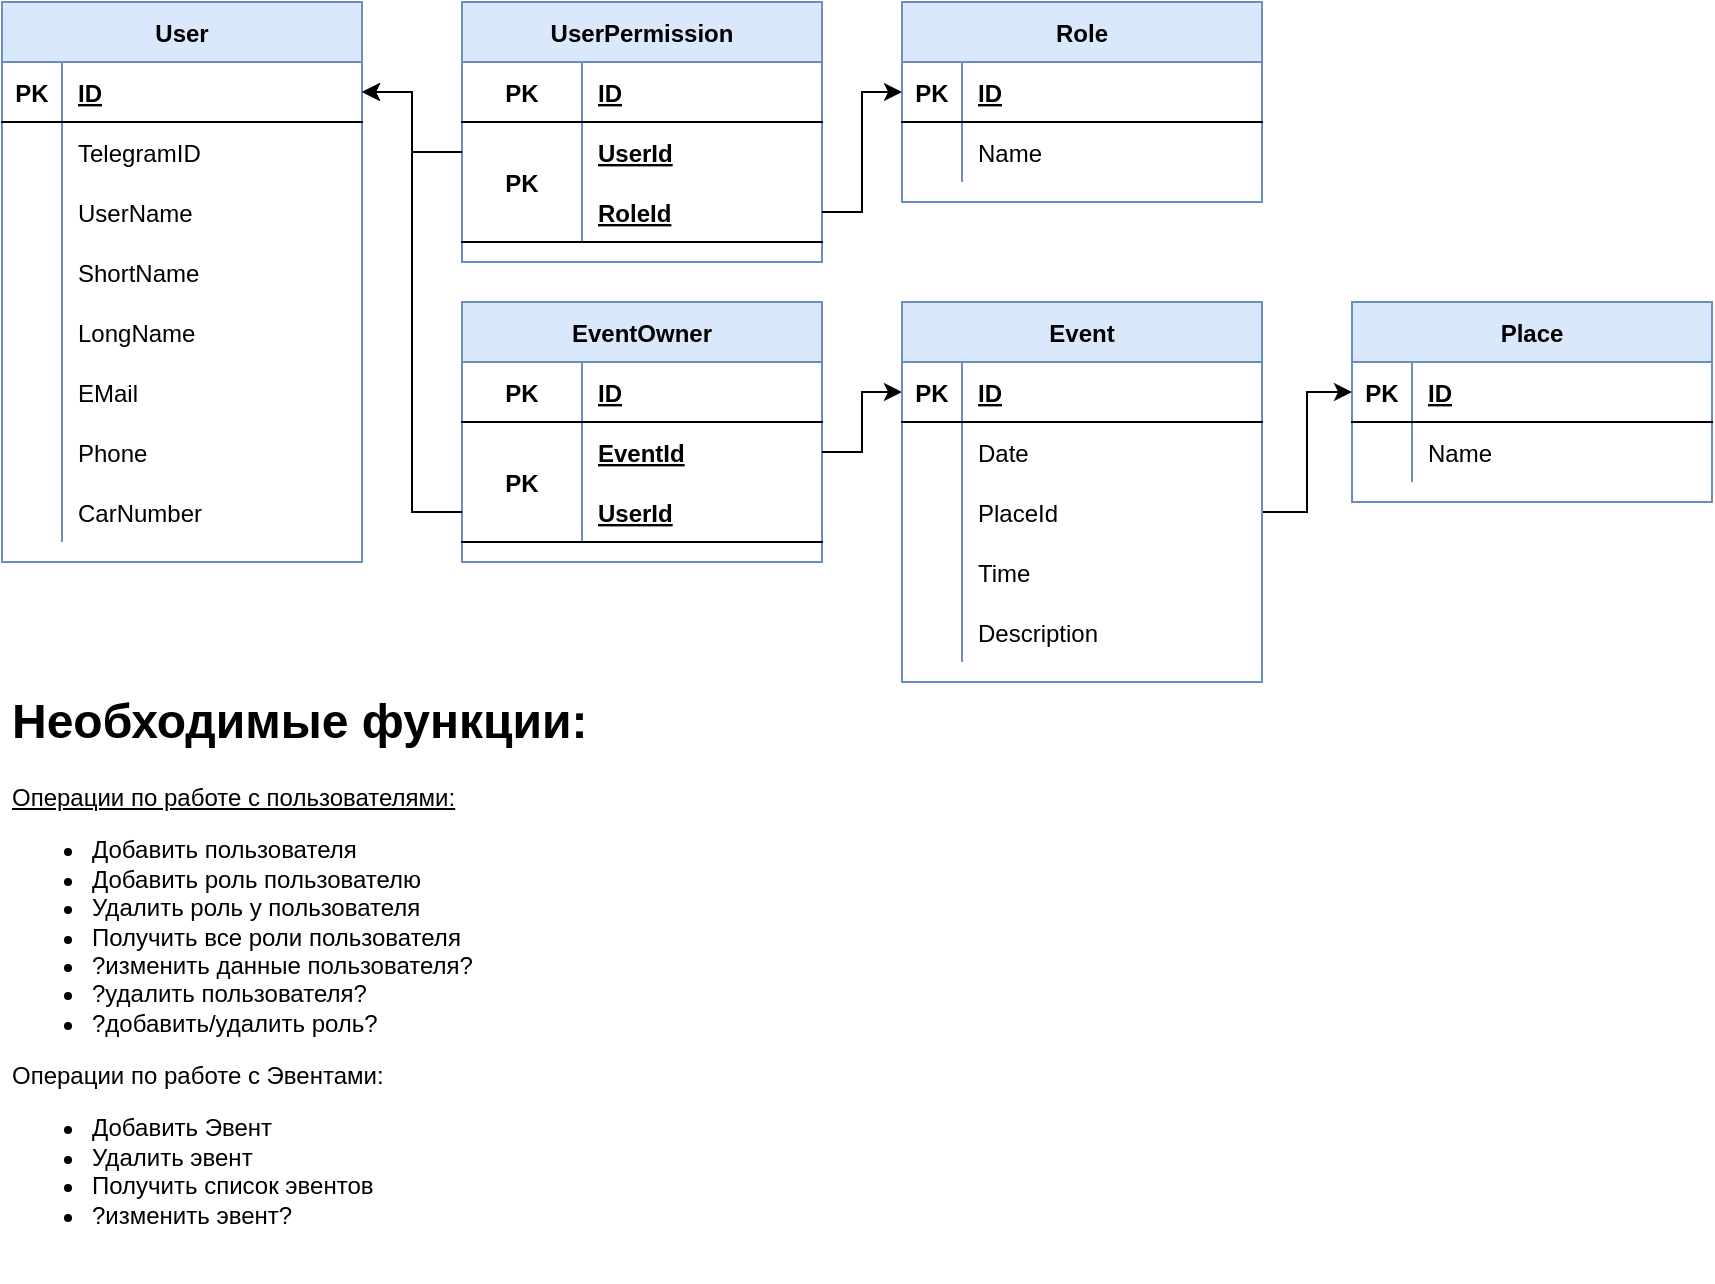 <mxfile version="18.0.2" type="github">
  <diagram name="DataBase" id="b520641d-4fe3-3701-9064-5fc419738815">
    <mxGraphModel dx="1046" dy="1016" grid="1" gridSize="10" guides="1" tooltips="1" connect="1" arrows="1" fold="1" page="1" pageScale="1" pageWidth="1100" pageHeight="850" background="none" math="0" shadow="0">
      <root>
        <mxCell id="0" />
        <mxCell id="1" parent="0" />
        <mxCell id="Hc4I29I4Gfb-5-__RpUP-2" value="UserPermission" style="shape=table;startSize=30;container=1;collapsible=1;childLayout=tableLayout;fixedRows=1;rowLines=0;fontStyle=1;align=center;resizeLast=1;rounded=0;fillColor=#dae8fc;strokeColor=#6c8ebf;" parent="1" vertex="1">
          <mxGeometry x="475" y="130" width="180" height="130" as="geometry" />
        </mxCell>
        <mxCell id="Hc4I29I4Gfb-5-__RpUP-3" style="shape=tableRow;horizontal=0;startSize=0;swimlaneHead=0;swimlaneBody=0;fillColor=none;collapsible=0;dropTarget=0;points=[[0,0.5],[1,0.5]];portConstraint=eastwest;top=0;left=0;right=0;bottom=0;rounded=0;" parent="Hc4I29I4Gfb-5-__RpUP-2" vertex="1">
          <mxGeometry y="30" width="180" height="30" as="geometry" />
        </mxCell>
        <mxCell id="Hc4I29I4Gfb-5-__RpUP-4" value="PK" style="shape=partialRectangle;connectable=0;fillColor=none;top=0;left=0;bottom=1;right=0;fontStyle=1;overflow=hidden;rounded=0;" parent="Hc4I29I4Gfb-5-__RpUP-3" vertex="1">
          <mxGeometry width="60" height="30" as="geometry">
            <mxRectangle width="60" height="30" as="alternateBounds" />
          </mxGeometry>
        </mxCell>
        <mxCell id="Hc4I29I4Gfb-5-__RpUP-5" value="ID" style="shape=partialRectangle;connectable=0;fillColor=none;top=0;left=0;bottom=1;right=0;align=left;spacingLeft=6;fontStyle=5;overflow=hidden;rounded=0;" parent="Hc4I29I4Gfb-5-__RpUP-3" vertex="1">
          <mxGeometry x="60" width="120" height="30" as="geometry">
            <mxRectangle width="120" height="30" as="alternateBounds" />
          </mxGeometry>
        </mxCell>
        <mxCell id="Hc4I29I4Gfb-5-__RpUP-6" value="" style="shape=tableRow;horizontal=0;startSize=0;swimlaneHead=0;swimlaneBody=0;fillColor=none;collapsible=0;dropTarget=0;points=[[0,0.5],[1,0.5]];portConstraint=eastwest;top=0;left=0;right=0;bottom=0;rounded=0;" parent="Hc4I29I4Gfb-5-__RpUP-2" vertex="1">
          <mxGeometry y="60" width="180" height="30" as="geometry" />
        </mxCell>
        <mxCell id="Hc4I29I4Gfb-5-__RpUP-7" value="PK" style="shape=partialRectangle;connectable=0;fillColor=none;top=0;left=0;bottom=0;right=0;fontStyle=1;overflow=hidden;rounded=0;rowspan=2;colspan=1;" parent="Hc4I29I4Gfb-5-__RpUP-6" vertex="1">
          <mxGeometry width="60" height="60" as="geometry">
            <mxRectangle width="60" height="30" as="alternateBounds" />
          </mxGeometry>
        </mxCell>
        <mxCell id="Hc4I29I4Gfb-5-__RpUP-8" value="UserId" style="shape=partialRectangle;connectable=0;fillColor=none;top=0;left=0;bottom=0;right=0;align=left;spacingLeft=6;fontStyle=5;overflow=hidden;rounded=0;" parent="Hc4I29I4Gfb-5-__RpUP-6" vertex="1">
          <mxGeometry x="60" width="120" height="30" as="geometry">
            <mxRectangle width="120" height="30" as="alternateBounds" />
          </mxGeometry>
        </mxCell>
        <mxCell id="Hc4I29I4Gfb-5-__RpUP-9" value="" style="shape=tableRow;horizontal=0;startSize=0;swimlaneHead=0;swimlaneBody=0;fillColor=none;collapsible=0;dropTarget=0;points=[[0,0.5],[1,0.5]];portConstraint=eastwest;top=0;left=0;right=0;bottom=1;rounded=0;" parent="Hc4I29I4Gfb-5-__RpUP-2" vertex="1">
          <mxGeometry y="90" width="180" height="30" as="geometry" />
        </mxCell>
        <mxCell id="Hc4I29I4Gfb-5-__RpUP-10" value="PK,FK2" style="shape=partialRectangle;connectable=0;fillColor=none;top=0;left=0;bottom=0;right=0;fontStyle=1;overflow=hidden;rounded=0;" parent="Hc4I29I4Gfb-5-__RpUP-9" vertex="1" visible="0">
          <mxGeometry width="60" height="30" as="geometry">
            <mxRectangle width="60" height="30" as="alternateBounds" />
          </mxGeometry>
        </mxCell>
        <mxCell id="Hc4I29I4Gfb-5-__RpUP-11" value="RoleId" style="shape=partialRectangle;connectable=0;fillColor=none;top=0;left=0;bottom=0;right=0;align=left;spacingLeft=6;fontStyle=5;overflow=hidden;rounded=0;" parent="Hc4I29I4Gfb-5-__RpUP-9" vertex="1">
          <mxGeometry x="60" width="120" height="30" as="geometry">
            <mxRectangle width="120" height="30" as="alternateBounds" />
          </mxGeometry>
        </mxCell>
        <mxCell id="Hc4I29I4Gfb-5-__RpUP-12" value="User" style="shape=table;startSize=30;container=1;collapsible=1;childLayout=tableLayout;fixedRows=1;rowLines=0;fontStyle=1;align=center;resizeLast=1;rounded=0;fillColor=#dae8fc;strokeColor=#6c8ebf;" parent="1" vertex="1">
          <mxGeometry x="245" y="130" width="180" height="280" as="geometry" />
        </mxCell>
        <mxCell id="Hc4I29I4Gfb-5-__RpUP-13" value="" style="shape=tableRow;horizontal=0;startSize=0;swimlaneHead=0;swimlaneBody=0;fillColor=none;collapsible=0;dropTarget=0;points=[[0,0.5],[1,0.5]];portConstraint=eastwest;top=0;left=0;right=0;bottom=1;rounded=0;" parent="Hc4I29I4Gfb-5-__RpUP-12" vertex="1">
          <mxGeometry y="30" width="180" height="30" as="geometry" />
        </mxCell>
        <mxCell id="Hc4I29I4Gfb-5-__RpUP-14" value="PK" style="shape=partialRectangle;connectable=0;fillColor=none;top=0;left=0;bottom=0;right=0;fontStyle=1;overflow=hidden;rounded=0;" parent="Hc4I29I4Gfb-5-__RpUP-13" vertex="1">
          <mxGeometry width="30" height="30" as="geometry">
            <mxRectangle width="30" height="30" as="alternateBounds" />
          </mxGeometry>
        </mxCell>
        <mxCell id="Hc4I29I4Gfb-5-__RpUP-15" value="ID" style="shape=partialRectangle;connectable=0;fillColor=none;top=0;left=0;bottom=0;right=0;align=left;spacingLeft=6;fontStyle=5;overflow=hidden;rounded=0;" parent="Hc4I29I4Gfb-5-__RpUP-13" vertex="1">
          <mxGeometry x="30" width="150" height="30" as="geometry">
            <mxRectangle width="150" height="30" as="alternateBounds" />
          </mxGeometry>
        </mxCell>
        <mxCell id="Hc4I29I4Gfb-5-__RpUP-16" value="" style="shape=tableRow;horizontal=0;startSize=0;swimlaneHead=0;swimlaneBody=0;fillColor=none;collapsible=0;dropTarget=0;points=[[0,0.5],[1,0.5]];portConstraint=eastwest;top=0;left=0;right=0;bottom=0;rounded=0;" parent="Hc4I29I4Gfb-5-__RpUP-12" vertex="1">
          <mxGeometry y="60" width="180" height="30" as="geometry" />
        </mxCell>
        <mxCell id="Hc4I29I4Gfb-5-__RpUP-17" value="" style="shape=partialRectangle;connectable=0;fillColor=none;top=0;left=0;bottom=0;right=0;editable=1;overflow=hidden;rounded=0;" parent="Hc4I29I4Gfb-5-__RpUP-16" vertex="1">
          <mxGeometry width="30" height="30" as="geometry">
            <mxRectangle width="30" height="30" as="alternateBounds" />
          </mxGeometry>
        </mxCell>
        <mxCell id="Hc4I29I4Gfb-5-__RpUP-18" value="TelegramID" style="shape=partialRectangle;connectable=0;fillColor=none;top=0;left=0;bottom=0;right=0;align=left;spacingLeft=6;overflow=hidden;rounded=0;" parent="Hc4I29I4Gfb-5-__RpUP-16" vertex="1">
          <mxGeometry x="30" width="150" height="30" as="geometry">
            <mxRectangle width="150" height="30" as="alternateBounds" />
          </mxGeometry>
        </mxCell>
        <mxCell id="Hc4I29I4Gfb-5-__RpUP-19" value="" style="shape=tableRow;horizontal=0;startSize=0;swimlaneHead=0;swimlaneBody=0;fillColor=none;collapsible=0;dropTarget=0;points=[[0,0.5],[1,0.5]];portConstraint=eastwest;top=0;left=0;right=0;bottom=0;rounded=0;" parent="Hc4I29I4Gfb-5-__RpUP-12" vertex="1">
          <mxGeometry y="90" width="180" height="30" as="geometry" />
        </mxCell>
        <mxCell id="Hc4I29I4Gfb-5-__RpUP-20" value="" style="shape=partialRectangle;connectable=0;fillColor=none;top=0;left=0;bottom=0;right=0;editable=1;overflow=hidden;rounded=0;" parent="Hc4I29I4Gfb-5-__RpUP-19" vertex="1">
          <mxGeometry width="30" height="30" as="geometry">
            <mxRectangle width="30" height="30" as="alternateBounds" />
          </mxGeometry>
        </mxCell>
        <mxCell id="Hc4I29I4Gfb-5-__RpUP-21" value="UserName" style="shape=partialRectangle;connectable=0;fillColor=none;top=0;left=0;bottom=0;right=0;align=left;spacingLeft=6;overflow=hidden;rounded=0;" parent="Hc4I29I4Gfb-5-__RpUP-19" vertex="1">
          <mxGeometry x="30" width="150" height="30" as="geometry">
            <mxRectangle width="150" height="30" as="alternateBounds" />
          </mxGeometry>
        </mxCell>
        <mxCell id="Hc4I29I4Gfb-5-__RpUP-22" value="" style="shape=tableRow;horizontal=0;startSize=0;swimlaneHead=0;swimlaneBody=0;fillColor=none;collapsible=0;dropTarget=0;points=[[0,0.5],[1,0.5]];portConstraint=eastwest;top=0;left=0;right=0;bottom=0;rounded=0;" parent="Hc4I29I4Gfb-5-__RpUP-12" vertex="1">
          <mxGeometry y="120" width="180" height="30" as="geometry" />
        </mxCell>
        <mxCell id="Hc4I29I4Gfb-5-__RpUP-23" value="" style="shape=partialRectangle;connectable=0;fillColor=none;top=0;left=0;bottom=0;right=0;editable=1;overflow=hidden;rounded=0;" parent="Hc4I29I4Gfb-5-__RpUP-22" vertex="1">
          <mxGeometry width="30" height="30" as="geometry">
            <mxRectangle width="30" height="30" as="alternateBounds" />
          </mxGeometry>
        </mxCell>
        <mxCell id="Hc4I29I4Gfb-5-__RpUP-24" value="ShortName" style="shape=partialRectangle;connectable=0;fillColor=none;top=0;left=0;bottom=0;right=0;align=left;spacingLeft=6;overflow=hidden;rounded=0;" parent="Hc4I29I4Gfb-5-__RpUP-22" vertex="1">
          <mxGeometry x="30" width="150" height="30" as="geometry">
            <mxRectangle width="150" height="30" as="alternateBounds" />
          </mxGeometry>
        </mxCell>
        <mxCell id="Hc4I29I4Gfb-5-__RpUP-25" value="" style="shape=tableRow;horizontal=0;startSize=0;swimlaneHead=0;swimlaneBody=0;fillColor=none;collapsible=0;dropTarget=0;points=[[0,0.5],[1,0.5]];portConstraint=eastwest;top=0;left=0;right=0;bottom=0;rounded=0;" parent="Hc4I29I4Gfb-5-__RpUP-12" vertex="1">
          <mxGeometry y="150" width="180" height="30" as="geometry" />
        </mxCell>
        <mxCell id="Hc4I29I4Gfb-5-__RpUP-26" value="" style="shape=partialRectangle;connectable=0;fillColor=none;top=0;left=0;bottom=0;right=0;editable=1;overflow=hidden;rounded=0;" parent="Hc4I29I4Gfb-5-__RpUP-25" vertex="1">
          <mxGeometry width="30" height="30" as="geometry">
            <mxRectangle width="30" height="30" as="alternateBounds" />
          </mxGeometry>
        </mxCell>
        <mxCell id="Hc4I29I4Gfb-5-__RpUP-27" value="LongName" style="shape=partialRectangle;connectable=0;fillColor=none;top=0;left=0;bottom=0;right=0;align=left;spacingLeft=6;overflow=hidden;rounded=0;" parent="Hc4I29I4Gfb-5-__RpUP-25" vertex="1">
          <mxGeometry x="30" width="150" height="30" as="geometry">
            <mxRectangle width="150" height="30" as="alternateBounds" />
          </mxGeometry>
        </mxCell>
        <mxCell id="Hc4I29I4Gfb-5-__RpUP-28" value="" style="shape=tableRow;horizontal=0;startSize=0;swimlaneHead=0;swimlaneBody=0;fillColor=none;collapsible=0;dropTarget=0;points=[[0,0.5],[1,0.5]];portConstraint=eastwest;top=0;left=0;right=0;bottom=0;rounded=0;" parent="Hc4I29I4Gfb-5-__RpUP-12" vertex="1">
          <mxGeometry y="180" width="180" height="30" as="geometry" />
        </mxCell>
        <mxCell id="Hc4I29I4Gfb-5-__RpUP-29" value="" style="shape=partialRectangle;connectable=0;fillColor=none;top=0;left=0;bottom=0;right=0;editable=1;overflow=hidden;rounded=0;" parent="Hc4I29I4Gfb-5-__RpUP-28" vertex="1">
          <mxGeometry width="30" height="30" as="geometry">
            <mxRectangle width="30" height="30" as="alternateBounds" />
          </mxGeometry>
        </mxCell>
        <mxCell id="Hc4I29I4Gfb-5-__RpUP-30" value="EMail" style="shape=partialRectangle;connectable=0;fillColor=none;top=0;left=0;bottom=0;right=0;align=left;spacingLeft=6;overflow=hidden;rounded=0;" parent="Hc4I29I4Gfb-5-__RpUP-28" vertex="1">
          <mxGeometry x="30" width="150" height="30" as="geometry">
            <mxRectangle width="150" height="30" as="alternateBounds" />
          </mxGeometry>
        </mxCell>
        <mxCell id="Hc4I29I4Gfb-5-__RpUP-31" value="" style="shape=tableRow;horizontal=0;startSize=0;swimlaneHead=0;swimlaneBody=0;fillColor=none;collapsible=0;dropTarget=0;points=[[0,0.5],[1,0.5]];portConstraint=eastwest;top=0;left=0;right=0;bottom=0;rounded=0;" parent="Hc4I29I4Gfb-5-__RpUP-12" vertex="1">
          <mxGeometry y="210" width="180" height="30" as="geometry" />
        </mxCell>
        <mxCell id="Hc4I29I4Gfb-5-__RpUP-32" value="" style="shape=partialRectangle;connectable=0;fillColor=none;top=0;left=0;bottom=0;right=0;editable=1;overflow=hidden;rounded=0;" parent="Hc4I29I4Gfb-5-__RpUP-31" vertex="1">
          <mxGeometry width="30" height="30" as="geometry">
            <mxRectangle width="30" height="30" as="alternateBounds" />
          </mxGeometry>
        </mxCell>
        <mxCell id="Hc4I29I4Gfb-5-__RpUP-33" value="Phone" style="shape=partialRectangle;connectable=0;fillColor=none;top=0;left=0;bottom=0;right=0;align=left;spacingLeft=6;overflow=hidden;rounded=0;" parent="Hc4I29I4Gfb-5-__RpUP-31" vertex="1">
          <mxGeometry x="30" width="150" height="30" as="geometry">
            <mxRectangle width="150" height="30" as="alternateBounds" />
          </mxGeometry>
        </mxCell>
        <mxCell id="Hc4I29I4Gfb-5-__RpUP-34" value="" style="shape=tableRow;horizontal=0;startSize=0;swimlaneHead=0;swimlaneBody=0;fillColor=none;collapsible=0;dropTarget=0;points=[[0,0.5],[1,0.5]];portConstraint=eastwest;top=0;left=0;right=0;bottom=0;rounded=0;" parent="Hc4I29I4Gfb-5-__RpUP-12" vertex="1">
          <mxGeometry y="240" width="180" height="30" as="geometry" />
        </mxCell>
        <mxCell id="Hc4I29I4Gfb-5-__RpUP-35" value="" style="shape=partialRectangle;connectable=0;fillColor=none;top=0;left=0;bottom=0;right=0;editable=1;overflow=hidden;rounded=0;" parent="Hc4I29I4Gfb-5-__RpUP-34" vertex="1">
          <mxGeometry width="30" height="30" as="geometry">
            <mxRectangle width="30" height="30" as="alternateBounds" />
          </mxGeometry>
        </mxCell>
        <mxCell id="Hc4I29I4Gfb-5-__RpUP-36" value="CarNumber" style="shape=partialRectangle;connectable=0;fillColor=none;top=0;left=0;bottom=0;right=0;align=left;spacingLeft=6;overflow=hidden;rounded=0;" parent="Hc4I29I4Gfb-5-__RpUP-34" vertex="1">
          <mxGeometry x="30" width="150" height="30" as="geometry">
            <mxRectangle width="150" height="30" as="alternateBounds" />
          </mxGeometry>
        </mxCell>
        <mxCell id="Hc4I29I4Gfb-5-__RpUP-37" value="Role" style="shape=table;startSize=30;container=1;collapsible=1;childLayout=tableLayout;fixedRows=1;rowLines=0;fontStyle=1;align=center;resizeLast=1;rounded=0;fillColor=#dae8fc;strokeColor=#6c8ebf;" parent="1" vertex="1">
          <mxGeometry x="695" y="130" width="180" height="100" as="geometry" />
        </mxCell>
        <mxCell id="Hc4I29I4Gfb-5-__RpUP-38" value="" style="shape=tableRow;horizontal=0;startSize=0;swimlaneHead=0;swimlaneBody=0;fillColor=none;collapsible=0;dropTarget=0;points=[[0,0.5],[1,0.5]];portConstraint=eastwest;top=0;left=0;right=0;bottom=1;rounded=0;" parent="Hc4I29I4Gfb-5-__RpUP-37" vertex="1">
          <mxGeometry y="30" width="180" height="30" as="geometry" />
        </mxCell>
        <mxCell id="Hc4I29I4Gfb-5-__RpUP-39" value="PK" style="shape=partialRectangle;connectable=0;fillColor=none;top=0;left=0;bottom=0;right=0;fontStyle=1;overflow=hidden;rounded=0;" parent="Hc4I29I4Gfb-5-__RpUP-38" vertex="1">
          <mxGeometry width="30" height="30" as="geometry">
            <mxRectangle width="30" height="30" as="alternateBounds" />
          </mxGeometry>
        </mxCell>
        <mxCell id="Hc4I29I4Gfb-5-__RpUP-40" value="ID" style="shape=partialRectangle;connectable=0;fillColor=none;top=0;left=0;bottom=0;right=0;align=left;spacingLeft=6;fontStyle=5;overflow=hidden;rounded=0;" parent="Hc4I29I4Gfb-5-__RpUP-38" vertex="1">
          <mxGeometry x="30" width="150" height="30" as="geometry">
            <mxRectangle width="150" height="30" as="alternateBounds" />
          </mxGeometry>
        </mxCell>
        <mxCell id="Hc4I29I4Gfb-5-__RpUP-41" value="" style="shape=tableRow;horizontal=0;startSize=0;swimlaneHead=0;swimlaneBody=0;fillColor=none;collapsible=0;dropTarget=0;points=[[0,0.5],[1,0.5]];portConstraint=eastwest;top=0;left=0;right=0;bottom=0;rounded=0;" parent="Hc4I29I4Gfb-5-__RpUP-37" vertex="1">
          <mxGeometry y="60" width="180" height="30" as="geometry" />
        </mxCell>
        <mxCell id="Hc4I29I4Gfb-5-__RpUP-42" value="" style="shape=partialRectangle;connectable=0;fillColor=none;top=0;left=0;bottom=0;right=0;editable=1;overflow=hidden;rounded=0;" parent="Hc4I29I4Gfb-5-__RpUP-41" vertex="1">
          <mxGeometry width="30" height="30" as="geometry">
            <mxRectangle width="30" height="30" as="alternateBounds" />
          </mxGeometry>
        </mxCell>
        <mxCell id="Hc4I29I4Gfb-5-__RpUP-43" value="Name" style="shape=partialRectangle;connectable=0;fillColor=none;top=0;left=0;bottom=0;right=0;align=left;spacingLeft=6;overflow=hidden;rounded=0;" parent="Hc4I29I4Gfb-5-__RpUP-41" vertex="1">
          <mxGeometry x="30" width="150" height="30" as="geometry">
            <mxRectangle width="150" height="30" as="alternateBounds" />
          </mxGeometry>
        </mxCell>
        <mxCell id="Hc4I29I4Gfb-5-__RpUP-44" style="edgeStyle=orthogonalEdgeStyle;rounded=0;orthogonalLoop=1;jettySize=auto;html=1;" parent="1" source="Hc4I29I4Gfb-5-__RpUP-6" target="Hc4I29I4Gfb-5-__RpUP-13" edge="1">
          <mxGeometry relative="1" as="geometry" />
        </mxCell>
        <mxCell id="Hc4I29I4Gfb-5-__RpUP-46" value="Place" style="shape=table;startSize=30;container=1;collapsible=1;childLayout=tableLayout;fixedRows=1;rowLines=0;fontStyle=1;align=center;resizeLast=1;rounded=0;fillColor=#dae8fc;strokeColor=#6c8ebf;" parent="1" vertex="1">
          <mxGeometry x="920" y="280" width="180" height="100" as="geometry" />
        </mxCell>
        <mxCell id="Hc4I29I4Gfb-5-__RpUP-47" value="" style="shape=tableRow;horizontal=0;startSize=0;swimlaneHead=0;swimlaneBody=0;fillColor=none;collapsible=0;dropTarget=0;points=[[0,0.5],[1,0.5]];portConstraint=eastwest;top=0;left=0;right=0;bottom=1;rounded=0;" parent="Hc4I29I4Gfb-5-__RpUP-46" vertex="1">
          <mxGeometry y="30" width="180" height="30" as="geometry" />
        </mxCell>
        <mxCell id="Hc4I29I4Gfb-5-__RpUP-48" value="PK" style="shape=partialRectangle;connectable=0;fillColor=none;top=0;left=0;bottom=0;right=0;fontStyle=1;overflow=hidden;rounded=0;" parent="Hc4I29I4Gfb-5-__RpUP-47" vertex="1">
          <mxGeometry width="30" height="30" as="geometry">
            <mxRectangle width="30" height="30" as="alternateBounds" />
          </mxGeometry>
        </mxCell>
        <mxCell id="Hc4I29I4Gfb-5-__RpUP-49" value="ID" style="shape=partialRectangle;connectable=0;fillColor=none;top=0;left=0;bottom=0;right=0;align=left;spacingLeft=6;fontStyle=5;overflow=hidden;rounded=0;" parent="Hc4I29I4Gfb-5-__RpUP-47" vertex="1">
          <mxGeometry x="30" width="150" height="30" as="geometry">
            <mxRectangle width="150" height="30" as="alternateBounds" />
          </mxGeometry>
        </mxCell>
        <mxCell id="Hc4I29I4Gfb-5-__RpUP-50" value="" style="shape=tableRow;horizontal=0;startSize=0;swimlaneHead=0;swimlaneBody=0;fillColor=none;collapsible=0;dropTarget=0;points=[[0,0.5],[1,0.5]];portConstraint=eastwest;top=0;left=0;right=0;bottom=0;rounded=0;" parent="Hc4I29I4Gfb-5-__RpUP-46" vertex="1">
          <mxGeometry y="60" width="180" height="30" as="geometry" />
        </mxCell>
        <mxCell id="Hc4I29I4Gfb-5-__RpUP-51" value="" style="shape=partialRectangle;connectable=0;fillColor=none;top=0;left=0;bottom=0;right=0;editable=1;overflow=hidden;rounded=0;" parent="Hc4I29I4Gfb-5-__RpUP-50" vertex="1">
          <mxGeometry width="30" height="30" as="geometry">
            <mxRectangle width="30" height="30" as="alternateBounds" />
          </mxGeometry>
        </mxCell>
        <mxCell id="Hc4I29I4Gfb-5-__RpUP-52" value="Name" style="shape=partialRectangle;connectable=0;fillColor=none;top=0;left=0;bottom=0;right=0;align=left;spacingLeft=6;overflow=hidden;rounded=0;" parent="Hc4I29I4Gfb-5-__RpUP-50" vertex="1">
          <mxGeometry x="30" width="150" height="30" as="geometry">
            <mxRectangle width="150" height="30" as="alternateBounds" />
          </mxGeometry>
        </mxCell>
        <mxCell id="Hc4I29I4Gfb-5-__RpUP-67" style="edgeStyle=orthogonalEdgeStyle;rounded=0;orthogonalLoop=1;jettySize=auto;html=1;" parent="1" source="zjcOlRSMWgACyU7n3UxD-27" target="Hc4I29I4Gfb-5-__RpUP-47" edge="1">
          <mxGeometry relative="1" as="geometry" />
        </mxCell>
        <mxCell id="Hc4I29I4Gfb-5-__RpUP-68" value="EventOwner" style="shape=table;startSize=30;container=1;collapsible=1;childLayout=tableLayout;fixedRows=1;rowLines=0;fontStyle=1;align=center;resizeLast=1;rounded=0;fillColor=#dae8fc;strokeColor=#6c8ebf;" parent="1" vertex="1">
          <mxGeometry x="475" y="280" width="180" height="130" as="geometry" />
        </mxCell>
        <mxCell id="Hc4I29I4Gfb-5-__RpUP-69" style="shape=tableRow;horizontal=0;startSize=0;swimlaneHead=0;swimlaneBody=0;fillColor=none;collapsible=0;dropTarget=0;points=[[0,0.5],[1,0.5]];portConstraint=eastwest;top=0;left=0;right=0;bottom=0;rounded=0;" parent="Hc4I29I4Gfb-5-__RpUP-68" vertex="1">
          <mxGeometry y="30" width="180" height="30" as="geometry" />
        </mxCell>
        <mxCell id="Hc4I29I4Gfb-5-__RpUP-70" value="PK" style="shape=partialRectangle;connectable=0;fillColor=none;top=0;left=0;bottom=1;right=0;fontStyle=1;overflow=hidden;rounded=0;" parent="Hc4I29I4Gfb-5-__RpUP-69" vertex="1">
          <mxGeometry width="60" height="30" as="geometry">
            <mxRectangle width="60" height="30" as="alternateBounds" />
          </mxGeometry>
        </mxCell>
        <mxCell id="Hc4I29I4Gfb-5-__RpUP-71" value="ID" style="shape=partialRectangle;connectable=0;fillColor=none;top=0;left=0;bottom=1;right=0;align=left;spacingLeft=6;fontStyle=5;overflow=hidden;rounded=0;" parent="Hc4I29I4Gfb-5-__RpUP-69" vertex="1">
          <mxGeometry x="60" width="120" height="30" as="geometry">
            <mxRectangle width="120" height="30" as="alternateBounds" />
          </mxGeometry>
        </mxCell>
        <mxCell id="Hc4I29I4Gfb-5-__RpUP-72" value="" style="shape=tableRow;horizontal=0;startSize=0;swimlaneHead=0;swimlaneBody=0;fillColor=none;collapsible=0;dropTarget=0;points=[[0,0.5],[1,0.5]];portConstraint=eastwest;top=0;left=0;right=0;bottom=0;rounded=0;" parent="Hc4I29I4Gfb-5-__RpUP-68" vertex="1">
          <mxGeometry y="60" width="180" height="30" as="geometry" />
        </mxCell>
        <mxCell id="Hc4I29I4Gfb-5-__RpUP-73" value="PK" style="shape=partialRectangle;connectable=0;fillColor=none;top=0;left=0;bottom=0;right=0;fontStyle=1;overflow=hidden;rounded=0;rowspan=2;colspan=1;" parent="Hc4I29I4Gfb-5-__RpUP-72" vertex="1">
          <mxGeometry width="60" height="60" as="geometry">
            <mxRectangle width="60" height="30" as="alternateBounds" />
          </mxGeometry>
        </mxCell>
        <mxCell id="Hc4I29I4Gfb-5-__RpUP-74" value="EventId" style="shape=partialRectangle;connectable=0;fillColor=none;top=0;left=0;bottom=0;right=0;align=left;spacingLeft=6;fontStyle=5;overflow=hidden;rounded=0;" parent="Hc4I29I4Gfb-5-__RpUP-72" vertex="1">
          <mxGeometry x="60" width="120" height="30" as="geometry">
            <mxRectangle width="120" height="30" as="alternateBounds" />
          </mxGeometry>
        </mxCell>
        <mxCell id="Hc4I29I4Gfb-5-__RpUP-75" value="" style="shape=tableRow;horizontal=0;startSize=0;swimlaneHead=0;swimlaneBody=0;fillColor=none;collapsible=0;dropTarget=0;points=[[0,0.5],[1,0.5]];portConstraint=eastwest;top=0;left=0;right=0;bottom=1;rounded=0;" parent="Hc4I29I4Gfb-5-__RpUP-68" vertex="1">
          <mxGeometry y="90" width="180" height="30" as="geometry" />
        </mxCell>
        <mxCell id="Hc4I29I4Gfb-5-__RpUP-76" value="PK,FK2" style="shape=partialRectangle;connectable=0;fillColor=none;top=0;left=0;bottom=0;right=0;fontStyle=1;overflow=hidden;rounded=0;" parent="Hc4I29I4Gfb-5-__RpUP-75" vertex="1" visible="0">
          <mxGeometry width="60" height="30" as="geometry">
            <mxRectangle width="60" height="30" as="alternateBounds" />
          </mxGeometry>
        </mxCell>
        <mxCell id="Hc4I29I4Gfb-5-__RpUP-77" value="UserId" style="shape=partialRectangle;connectable=0;fillColor=none;top=0;left=0;bottom=0;right=0;align=left;spacingLeft=6;fontStyle=5;overflow=hidden;rounded=0;" parent="Hc4I29I4Gfb-5-__RpUP-75" vertex="1">
          <mxGeometry x="60" width="120" height="30" as="geometry">
            <mxRectangle width="120" height="30" as="alternateBounds" />
          </mxGeometry>
        </mxCell>
        <mxCell id="Hc4I29I4Gfb-5-__RpUP-78" style="edgeStyle=orthogonalEdgeStyle;rounded=0;orthogonalLoop=1;jettySize=auto;html=1;" parent="1" source="Hc4I29I4Gfb-5-__RpUP-72" target="zjcOlRSMWgACyU7n3UxD-21" edge="1">
          <mxGeometry relative="1" as="geometry" />
        </mxCell>
        <mxCell id="Hc4I29I4Gfb-5-__RpUP-79" style="edgeStyle=orthogonalEdgeStyle;rounded=0;orthogonalLoop=1;jettySize=auto;html=1;" parent="1" source="Hc4I29I4Gfb-5-__RpUP-9" target="Hc4I29I4Gfb-5-__RpUP-38" edge="1">
          <mxGeometry relative="1" as="geometry" />
        </mxCell>
        <mxCell id="Hc4I29I4Gfb-5-__RpUP-80" style="edgeStyle=orthogonalEdgeStyle;rounded=0;orthogonalLoop=1;jettySize=auto;html=1;" parent="1" source="Hc4I29I4Gfb-5-__RpUP-75" target="Hc4I29I4Gfb-5-__RpUP-13" edge="1">
          <mxGeometry relative="1" as="geometry" />
        </mxCell>
        <mxCell id="Hc4I29I4Gfb-5-__RpUP-94" value="&lt;h1&gt;Необходимые функции:&lt;/h1&gt;&lt;div&gt;&lt;u&gt;Операции по работе с пользователями:&lt;/u&gt;&lt;/div&gt;&lt;p&gt;&lt;/p&gt;&lt;ul&gt;&lt;li&gt;Добавить пользователя&lt;/li&gt;&lt;li&gt;Добавить роль пользователю&lt;/li&gt;&lt;li&gt;Удалить роль у пользователя&lt;/li&gt;&lt;li&gt;Получить все роли пользователя&lt;/li&gt;&lt;li&gt;?изменить данные пользователя?&lt;/li&gt;&lt;li&gt;?удалить пользователя?&lt;/li&gt;&lt;li&gt;?добавить/удалить роль?&lt;/li&gt;&lt;/ul&gt;&lt;div&gt;Операции по работе с Эвентами:&lt;/div&gt;&lt;div&gt;&lt;ul&gt;&lt;li&gt;Добавить Эвент&lt;/li&gt;&lt;li&gt;Удалить эвент&lt;/li&gt;&lt;li&gt;Получить список эвентов&lt;/li&gt;&lt;li&gt;?изменить эвент?&lt;/li&gt;&lt;/ul&gt;&lt;/div&gt;&lt;p&gt;&lt;/p&gt;&lt;p&gt;&lt;br&gt;&lt;/p&gt;&lt;p&gt;&lt;br&gt;&lt;/p&gt;" style="text;html=1;strokeColor=none;fillColor=none;spacing=5;spacingTop=-20;whiteSpace=wrap;overflow=hidden;rounded=0;" parent="1" vertex="1">
          <mxGeometry x="245" y="470" width="335" height="300" as="geometry" />
        </mxCell>
        <mxCell id="zjcOlRSMWgACyU7n3UxD-20" value="Event" style="shape=table;startSize=30;container=1;collapsible=1;childLayout=tableLayout;fixedRows=1;rowLines=0;fontStyle=1;align=center;resizeLast=1;rounded=0;fillColor=#dae8fc;strokeColor=#6c8ebf;" vertex="1" parent="1">
          <mxGeometry x="695" y="280" width="180" height="190" as="geometry" />
        </mxCell>
        <mxCell id="zjcOlRSMWgACyU7n3UxD-21" value="" style="shape=tableRow;horizontal=0;startSize=0;swimlaneHead=0;swimlaneBody=0;fillColor=none;collapsible=0;dropTarget=0;points=[[0,0.5],[1,0.5]];portConstraint=eastwest;top=0;left=0;right=0;bottom=1;rounded=0;" vertex="1" parent="zjcOlRSMWgACyU7n3UxD-20">
          <mxGeometry y="30" width="180" height="30" as="geometry" />
        </mxCell>
        <mxCell id="zjcOlRSMWgACyU7n3UxD-22" value="PK" style="shape=partialRectangle;connectable=0;fillColor=none;top=0;left=0;bottom=0;right=0;fontStyle=1;overflow=hidden;rounded=0;" vertex="1" parent="zjcOlRSMWgACyU7n3UxD-21">
          <mxGeometry width="30" height="30" as="geometry">
            <mxRectangle width="30" height="30" as="alternateBounds" />
          </mxGeometry>
        </mxCell>
        <mxCell id="zjcOlRSMWgACyU7n3UxD-23" value="ID" style="shape=partialRectangle;connectable=0;fillColor=none;top=0;left=0;bottom=0;right=0;align=left;spacingLeft=6;fontStyle=5;overflow=hidden;rounded=0;" vertex="1" parent="zjcOlRSMWgACyU7n3UxD-21">
          <mxGeometry x="30" width="150" height="30" as="geometry">
            <mxRectangle width="150" height="30" as="alternateBounds" />
          </mxGeometry>
        </mxCell>
        <mxCell id="zjcOlRSMWgACyU7n3UxD-24" value="" style="shape=tableRow;horizontal=0;startSize=0;swimlaneHead=0;swimlaneBody=0;fillColor=none;collapsible=0;dropTarget=0;points=[[0,0.5],[1,0.5]];portConstraint=eastwest;top=0;left=0;right=0;bottom=0;rounded=0;" vertex="1" parent="zjcOlRSMWgACyU7n3UxD-20">
          <mxGeometry y="60" width="180" height="30" as="geometry" />
        </mxCell>
        <mxCell id="zjcOlRSMWgACyU7n3UxD-25" value="" style="shape=partialRectangle;connectable=0;fillColor=none;top=0;left=0;bottom=0;right=0;editable=1;overflow=hidden;rounded=0;" vertex="1" parent="zjcOlRSMWgACyU7n3UxD-24">
          <mxGeometry width="30" height="30" as="geometry">
            <mxRectangle width="30" height="30" as="alternateBounds" />
          </mxGeometry>
        </mxCell>
        <mxCell id="zjcOlRSMWgACyU7n3UxD-26" value="Date" style="shape=partialRectangle;connectable=0;fillColor=none;top=0;left=0;bottom=0;right=0;align=left;spacingLeft=6;overflow=hidden;rounded=0;" vertex="1" parent="zjcOlRSMWgACyU7n3UxD-24">
          <mxGeometry x="30" width="150" height="30" as="geometry">
            <mxRectangle width="150" height="30" as="alternateBounds" />
          </mxGeometry>
        </mxCell>
        <mxCell id="zjcOlRSMWgACyU7n3UxD-27" value="" style="shape=tableRow;horizontal=0;startSize=0;swimlaneHead=0;swimlaneBody=0;fillColor=none;collapsible=0;dropTarget=0;points=[[0,0.5],[1,0.5]];portConstraint=eastwest;top=0;left=0;right=0;bottom=0;rounded=0;" vertex="1" parent="zjcOlRSMWgACyU7n3UxD-20">
          <mxGeometry y="90" width="180" height="30" as="geometry" />
        </mxCell>
        <mxCell id="zjcOlRSMWgACyU7n3UxD-28" value="" style="shape=partialRectangle;connectable=0;fillColor=none;top=0;left=0;bottom=0;right=0;editable=1;overflow=hidden;rounded=0;" vertex="1" parent="zjcOlRSMWgACyU7n3UxD-27">
          <mxGeometry width="30" height="30" as="geometry">
            <mxRectangle width="30" height="30" as="alternateBounds" />
          </mxGeometry>
        </mxCell>
        <mxCell id="zjcOlRSMWgACyU7n3UxD-29" value="PlaceId" style="shape=partialRectangle;connectable=0;fillColor=none;top=0;left=0;bottom=0;right=0;align=left;spacingLeft=6;overflow=hidden;rounded=0;" vertex="1" parent="zjcOlRSMWgACyU7n3UxD-27">
          <mxGeometry x="30" width="150" height="30" as="geometry">
            <mxRectangle width="150" height="30" as="alternateBounds" />
          </mxGeometry>
        </mxCell>
        <mxCell id="zjcOlRSMWgACyU7n3UxD-30" value="" style="shape=tableRow;horizontal=0;startSize=0;swimlaneHead=0;swimlaneBody=0;fillColor=none;collapsible=0;dropTarget=0;points=[[0,0.5],[1,0.5]];portConstraint=eastwest;top=0;left=0;right=0;bottom=0;rounded=0;" vertex="1" parent="zjcOlRSMWgACyU7n3UxD-20">
          <mxGeometry y="120" width="180" height="30" as="geometry" />
        </mxCell>
        <mxCell id="zjcOlRSMWgACyU7n3UxD-31" value="" style="shape=partialRectangle;connectable=0;fillColor=none;top=0;left=0;bottom=0;right=0;editable=1;overflow=hidden;rounded=0;" vertex="1" parent="zjcOlRSMWgACyU7n3UxD-30">
          <mxGeometry width="30" height="30" as="geometry">
            <mxRectangle width="30" height="30" as="alternateBounds" />
          </mxGeometry>
        </mxCell>
        <mxCell id="zjcOlRSMWgACyU7n3UxD-32" value="Time" style="shape=partialRectangle;connectable=0;fillColor=none;top=0;left=0;bottom=0;right=0;align=left;spacingLeft=6;overflow=hidden;rounded=0;" vertex="1" parent="zjcOlRSMWgACyU7n3UxD-30">
          <mxGeometry x="30" width="150" height="30" as="geometry">
            <mxRectangle width="150" height="30" as="alternateBounds" />
          </mxGeometry>
        </mxCell>
        <mxCell id="zjcOlRSMWgACyU7n3UxD-33" value="" style="shape=tableRow;horizontal=0;startSize=0;swimlaneHead=0;swimlaneBody=0;fillColor=none;collapsible=0;dropTarget=0;points=[[0,0.5],[1,0.5]];portConstraint=eastwest;top=0;left=0;right=0;bottom=0;rounded=0;" vertex="1" parent="zjcOlRSMWgACyU7n3UxD-20">
          <mxGeometry y="150" width="180" height="30" as="geometry" />
        </mxCell>
        <mxCell id="zjcOlRSMWgACyU7n3UxD-34" value="" style="shape=partialRectangle;connectable=0;fillColor=none;top=0;left=0;bottom=0;right=0;editable=1;overflow=hidden;rounded=0;" vertex="1" parent="zjcOlRSMWgACyU7n3UxD-33">
          <mxGeometry width="30" height="30" as="geometry">
            <mxRectangle width="30" height="30" as="alternateBounds" />
          </mxGeometry>
        </mxCell>
        <mxCell id="zjcOlRSMWgACyU7n3UxD-35" value="Description" style="shape=partialRectangle;connectable=0;fillColor=none;top=0;left=0;bottom=0;right=0;align=left;spacingLeft=6;overflow=hidden;rounded=0;" vertex="1" parent="zjcOlRSMWgACyU7n3UxD-33">
          <mxGeometry x="30" width="150" height="30" as="geometry">
            <mxRectangle width="150" height="30" as="alternateBounds" />
          </mxGeometry>
        </mxCell>
      </root>
    </mxGraphModel>
  </diagram>
</mxfile>
